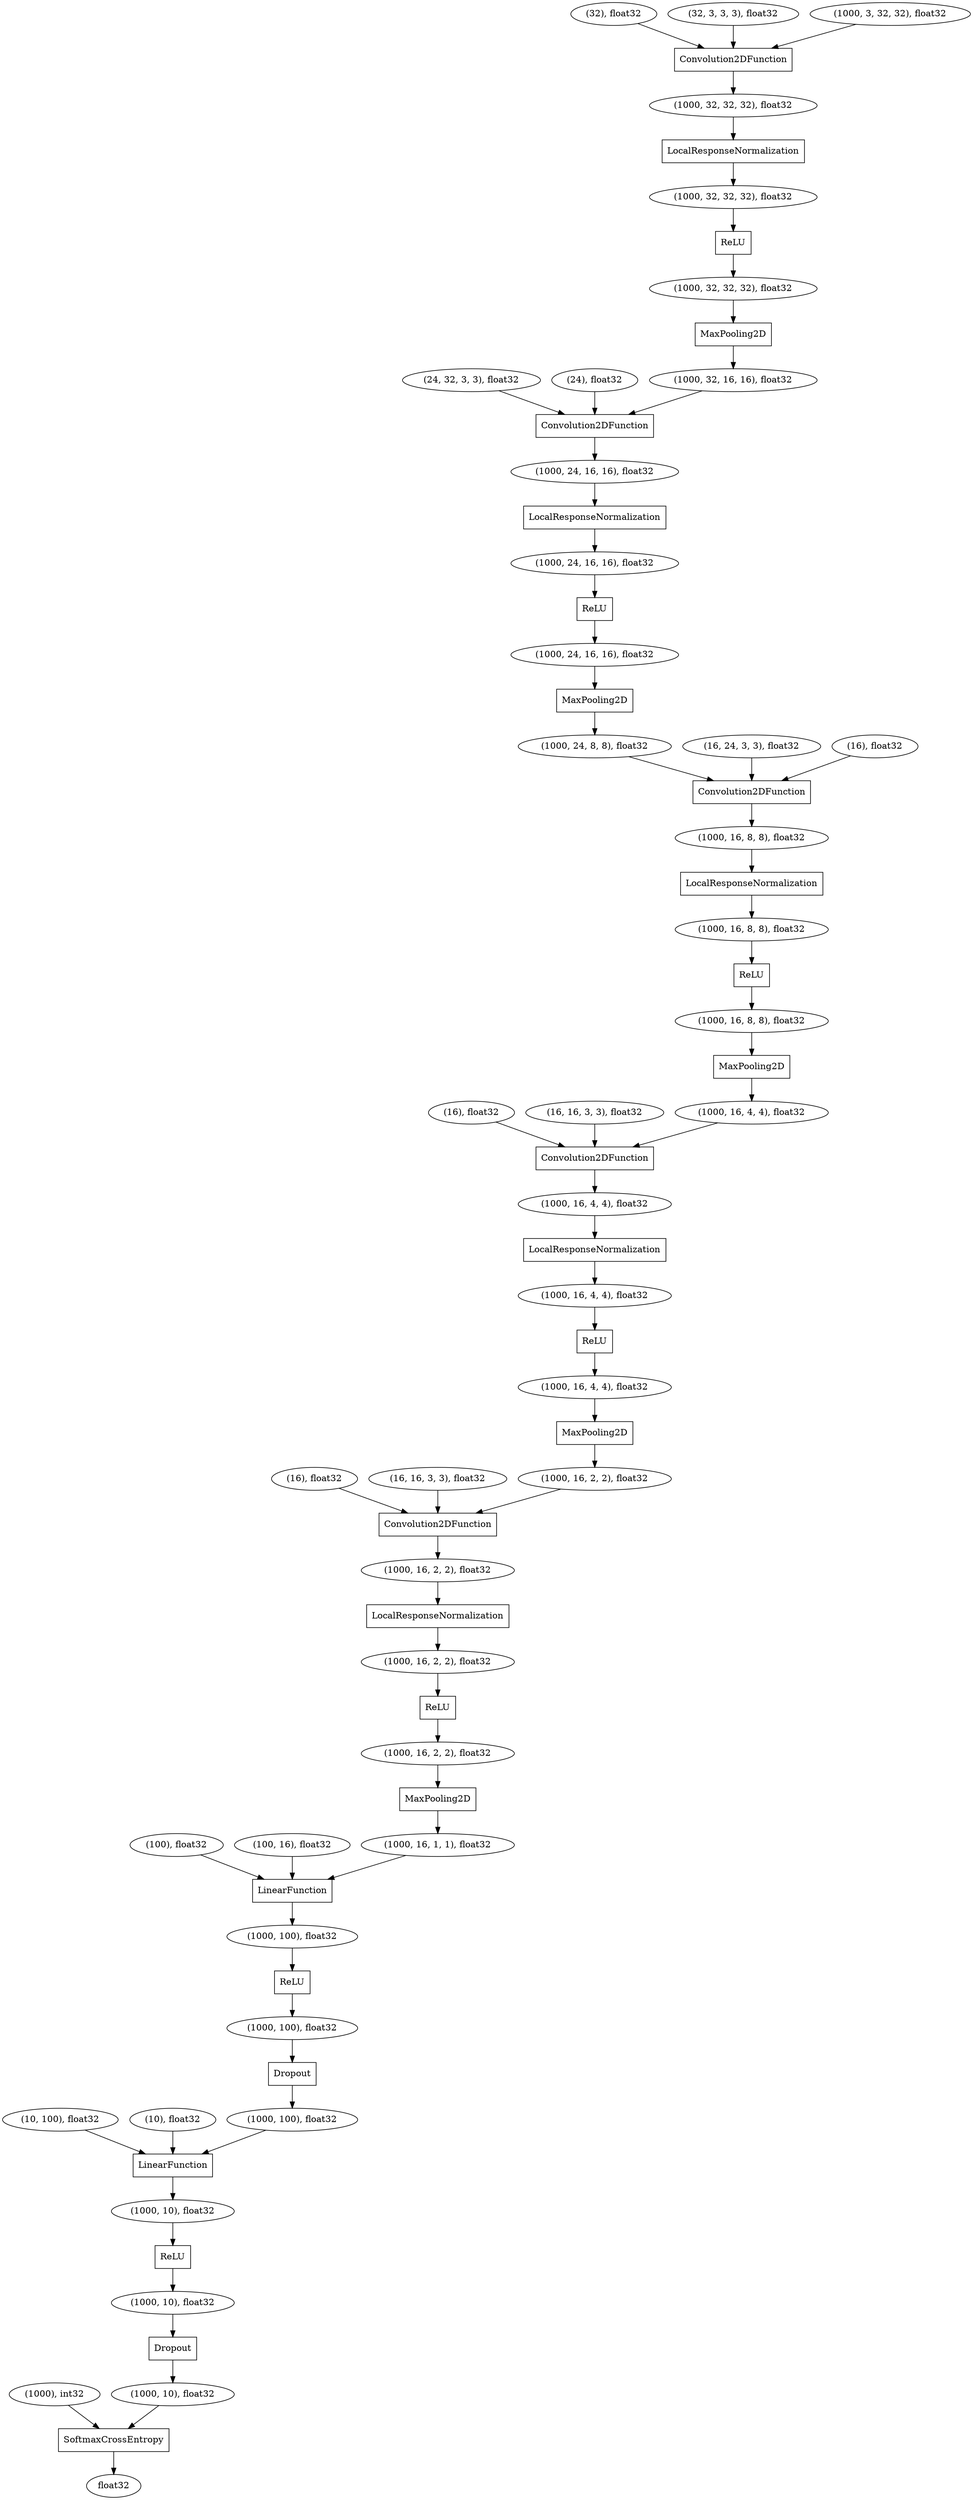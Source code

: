 digraph graphname{140419865131024 [shape="box",label="LocalResponseNormalization"];140419865131088 [shape="box",label="Convolution2DFunction"];140419865580880 [shape="box",label="Convolution2DFunction"];140419865582608 [shape="oval",label="(1000, 24, 16, 16), float32"];140419865581264 [shape="box",label="ReLU"];140419866472592 [shape="oval",label="(1000, 10), float32"];140419865582096 [shape="box",label="MaxPooling2D"];140419866472656 [shape="oval",label="(1000, 10), float32"];140419865583312 [shape="oval",label="(16), float32"];140419865581456 [shape="box",label="LocalResponseNormalization"];140419864764688 [shape="box",label="LinearFunction"];140419865582864 [shape="box",label="LocalResponseNormalization"];140419866472784 [shape="oval",label="(1000, 10), float32"];140419865581776 [shape="box",label="ReLU"];140419864424848 [shape="oval",label="(1000, 24, 16, 16), float32"];140419865131472 [shape="box",label="ReLU"];140419864424528 [shape="oval",label="(1000, 24, 8, 8), float32"];140419865131280 [shape="oval",label="(1000, 16, 4, 4), float32"];140419866472976 [shape="oval",label="float32"];140419865095888 [shape="oval",label="(32), float32"];140419864424912 [shape="box",label="LocalResponseNormalization"];140419866473040 [shape="box",label="SoftmaxCrossEntropy"];140419865583376 [shape="oval",label="(16, 16, 3, 3), float32"];140419865131728 [shape="box",label="MaxPooling2D"];140419865132496 [shape="oval",label="(1000, 16, 2, 2), float32"];140419865581584 [shape="box",label="Convolution2DFunction"];140419865131792 [shape="oval",label="(1000, 16, 2, 2), float32"];140419865132176 [shape="oval",label="(1000, 16, 2, 2), float32"];140419865130512 [shape="oval",label="(1000, 16, 8, 8), float32"];140419865131856 [shape="oval",label="(1000, 16, 2, 2), float32"];140419864425808 [shape="oval",label="(1000, 24, 16, 16), float32"];140419864764560 [shape="oval",label="(1000, 100), float32"];140419865131920 [shape="box",label="LocalResponseNormalization"];140419865583568 [shape="oval",label="(16), float32"];140419865130704 [shape="oval",label="(1000, 16, 8, 8), float32"];140419865131984 [shape="box",label="Convolution2DFunction"];140419865130832 [shape="box",label="MaxPooling2D"];140419864425488 [shape="oval",label="(1000, 16, 8, 8), float32"];140419865583504 [shape="oval",label="(16, 16, 3, 3), float32"];140419865132560 [shape="box",label="ReLU"];140419865582736 [shape="oval",label="(10, 100), float32"];140419864424592 [shape="box",label="MaxPooling2D"];140419865582800 [shape="oval",label="(16, 24, 3, 3), float32"];140419864764624 [shape="box",label="ReLU"];140419865582352 [shape="oval",label="(1000, 32, 32, 32), float32"];140419865095504 [shape="oval",label="(24, 32, 3, 3), float32"];140419865582928 [shape="oval",label="(100), float32"];140419865130896 [shape="oval",label="(1000, 16, 4, 4), float32"];140419864426128 [shape="box",label="Convolution2DFunction"];140419865581008 [shape="oval",label="(1000), int32"];140419865095696 [shape="oval",label="(32, 3, 3, 3), float32"];140419865581136 [shape="oval",label="(10), float32"];140419865581200 [shape="oval",label="(24), float32"];140419865581072 [shape="oval",label="(100, 16), float32"];140419865132624 [shape="box",label="MaxPooling2D"];140419866472720 [shape="box",label="Dropout"];140419865581520 [shape="oval",label="(1000, 3, 32, 32), float32"];140419865132688 [shape="oval",label="(1000, 16, 1, 1), float32"];140419865132752 [shape="box",label="Dropout"];140419865130960 [shape="oval",label="(1000, 16, 4, 4), float32"];140419865132816 [shape="oval",label="(1000, 100), float32"];140419865582288 [shape="oval",label="(1000, 32, 32, 32), float32"];140419865583120 [shape="oval",label="(1000, 32, 32, 32), float32"];140419865581392 [shape="box",label="LinearFunction"];140419865130576 [shape="box",label="ReLU"];140419865582032 [shape="oval",label="(1000, 32, 16, 16), float32"];140419865131600 [shape="oval",label="(1000, 16, 4, 4), float32"];140419865583056 [shape="oval",label="(16), float32"];140419865133008 [shape="oval",label="(1000, 100), float32"];140419865132368 [shape="box",label="ReLU"];140419864764624 -> 140419866472656;140419865132624 -> 140419865132688;140419865583376 -> 140419865131984;140419865130704 -> 140419865130832;140419865132816 -> 140419865132560;140419865582864 -> 140419865583120;140419864424912 -> 140419865130512;140419866472656 -> 140419866472720;140419864424848 -> 140419865581776;140419865130896 -> 140419865131088;140419866473040 -> 140419866472976;140419864426128 -> 140419864425488;140419865131920 -> 140419865131856;140419865583056 -> 140419864426128;140419865581008 -> 140419866473040;140419865583120 -> 140419865581264;140419865582608 -> 140419865581456;140419864424528 -> 140419864426128;140419865582928 -> 140419865581392;140419865581264 -> 140419865582352;140419865130512 -> 140419865130576;140419865132688 -> 140419865581392;140419865581456 -> 140419864424848;140419865131472 -> 140419865131600;140419865582096 -> 140419865582032;140419864764560 -> 140419864764688;140419865130576 -> 140419865130704;140419865131088 -> 140419865131280;140419865131024 -> 140419865130960;140419865095888 -> 140419865580880;140419865581776 -> 140419864425808;140419865583312 -> 140419865131984;140419865581072 -> 140419865581392;140419865130960 -> 140419865131472;140419865095696 -> 140419865580880;140419865130832 -> 140419865130896;140419865131792 -> 140419865131984;140419865581200 -> 140419865581584;140419865583504 -> 140419865131088;140419865582800 -> 140419864426128;140419865131600 -> 140419865131728;140419865583568 -> 140419865131088;140419865131280 -> 140419865131024;140419864425808 -> 140419864424592;140419865580880 -> 140419865582288;140419865582288 -> 140419865582864;140419865133008 -> 140419865132752;140419865582032 -> 140419865581584;140419864424592 -> 140419864424528;140419865132560 -> 140419865133008;140419865132752 -> 140419864764560;140419865581520 -> 140419865580880;140419865095504 -> 140419865581584;140419865132496 -> 140419865132624;140419865131856 -> 140419865132368;140419865582352 -> 140419865582096;140419866472592 -> 140419864764624;140419864764688 -> 140419866472592;140419865131728 -> 140419865131792;140419865131984 -> 140419865132176;140419865132368 -> 140419865132496;140419865581584 -> 140419865582608;140419866472720 -> 140419866472784;140419864425488 -> 140419864424912;140419865582736 -> 140419864764688;140419865581136 -> 140419864764688;140419865581392 -> 140419865132816;140419865132176 -> 140419865131920;140419866472784 -> 140419866473040;}